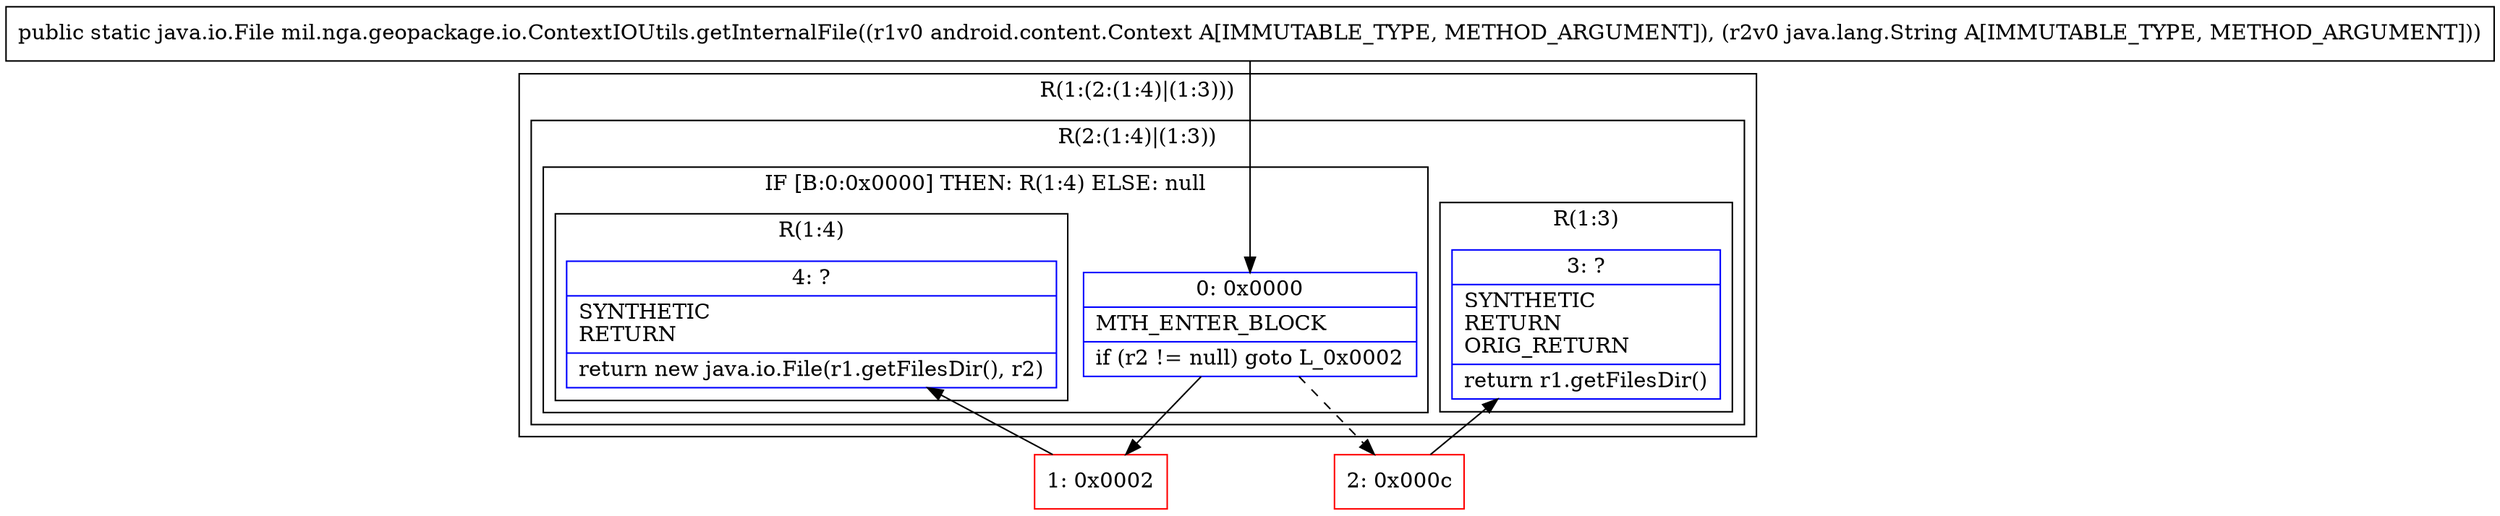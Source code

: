 digraph "CFG formil.nga.geopackage.io.ContextIOUtils.getInternalFile(Landroid\/content\/Context;Ljava\/lang\/String;)Ljava\/io\/File;" {
subgraph cluster_Region_1695429224 {
label = "R(1:(2:(1:4)|(1:3)))";
node [shape=record,color=blue];
subgraph cluster_Region_1099778182 {
label = "R(2:(1:4)|(1:3))";
node [shape=record,color=blue];
subgraph cluster_IfRegion_402515732 {
label = "IF [B:0:0x0000] THEN: R(1:4) ELSE: null";
node [shape=record,color=blue];
Node_0 [shape=record,label="{0\:\ 0x0000|MTH_ENTER_BLOCK\l|if (r2 != null) goto L_0x0002\l}"];
subgraph cluster_Region_1748823816 {
label = "R(1:4)";
node [shape=record,color=blue];
Node_4 [shape=record,label="{4\:\ ?|SYNTHETIC\lRETURN\l|return new java.io.File(r1.getFilesDir(), r2)\l}"];
}
}
subgraph cluster_Region_2083855637 {
label = "R(1:3)";
node [shape=record,color=blue];
Node_3 [shape=record,label="{3\:\ ?|SYNTHETIC\lRETURN\lORIG_RETURN\l|return r1.getFilesDir()\l}"];
}
}
}
Node_1 [shape=record,color=red,label="{1\:\ 0x0002}"];
Node_2 [shape=record,color=red,label="{2\:\ 0x000c}"];
MethodNode[shape=record,label="{public static java.io.File mil.nga.geopackage.io.ContextIOUtils.getInternalFile((r1v0 android.content.Context A[IMMUTABLE_TYPE, METHOD_ARGUMENT]), (r2v0 java.lang.String A[IMMUTABLE_TYPE, METHOD_ARGUMENT])) }"];
MethodNode -> Node_0;
Node_0 -> Node_1;
Node_0 -> Node_2[style=dashed];
Node_1 -> Node_4;
Node_2 -> Node_3;
}

